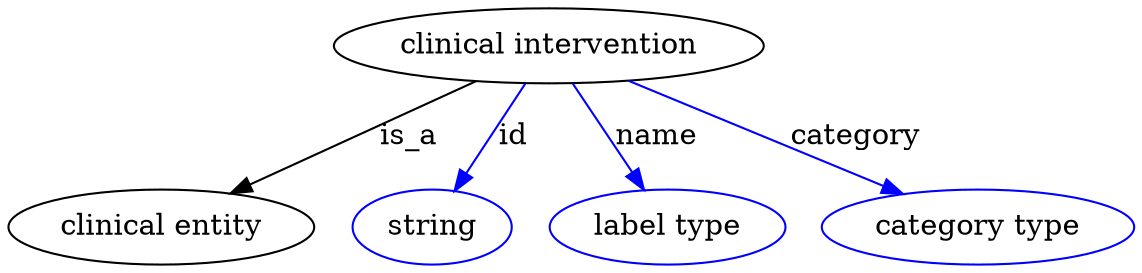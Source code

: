digraph {
	graph [bb="0,0,441.64,123"];
	node [label="\N"];
	"clinical intervention"	[height=0.5,
		label="clinical intervention",
		pos="214.14,105",
		width=2.2567];
	"clinical entity"	[height=0.5,
		pos="59.145,18",
		width=1.6429];
	"clinical intervention" -> "clinical entity"	[label=is_a,
		lp="157.14,61.5",
		pos="e,86.607,34.06 184.99,88.012 159.62,74.1 122.74,53.876 95.461,38.915"];
	id	[color=blue,
		height=0.5,
		label=string,
		pos="167.14,18",
		width=0.84854];
	"clinical intervention" -> id	[color=blue,
		label=id,
		lp="199.64,61.5",
		pos="e,176.16,35.31 204.63,86.799 197.88,74.58 188.7,57.976 181.11,44.257",
		style=solid];
	name	[color=blue,
		height=0.5,
		label="label type",
		pos="261.14,18",
		width=1.2638];
	"clinical intervention" -> name	[color=blue,
		label=name,
		lp="256.64,61.5",
		pos="e,251.81,35.885 223.66,86.799 230.32,74.738 239.36,58.403 246.88,44.79",
		style=solid];
	category	[color=blue,
		height=0.5,
		label="category type",
		pos="383.14,18",
		width=1.6249];
	"clinical intervention" -> category	[color=blue,
		label=category,
		lp="332.64,61.5",
		pos="e,353.9,33.709 245.54,88.211 273.53,74.132 314.6,53.475 344.58,38.394",
		style=solid];
}
